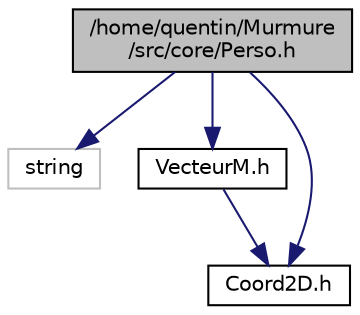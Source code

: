 digraph "/home/quentin/Murmure/src/core/Perso.h"
{
  edge [fontname="Helvetica",fontsize="10",labelfontname="Helvetica",labelfontsize="10"];
  node [fontname="Helvetica",fontsize="10",shape=record];
  Node1 [label="/home/quentin/Murmure\l/src/core/Perso.h",height=0.2,width=0.4,color="black", fillcolor="grey75", style="filled", fontcolor="black"];
  Node1 -> Node2 [color="midnightblue",fontsize="10",style="solid",fontname="Helvetica"];
  Node2 [label="string",height=0.2,width=0.4,color="grey75", fillcolor="white", style="filled"];
  Node1 -> Node3 [color="midnightblue",fontsize="10",style="solid",fontname="Helvetica"];
  Node3 [label="VecteurM.h",height=0.2,width=0.4,color="black", fillcolor="white", style="filled",URL="$VecteurM_8h.html"];
  Node3 -> Node4 [color="midnightblue",fontsize="10",style="solid",fontname="Helvetica"];
  Node4 [label="Coord2D.h",height=0.2,width=0.4,color="black", fillcolor="white", style="filled",URL="$Coord2D_8h.html"];
  Node1 -> Node4 [color="midnightblue",fontsize="10",style="solid",fontname="Helvetica"];
}
